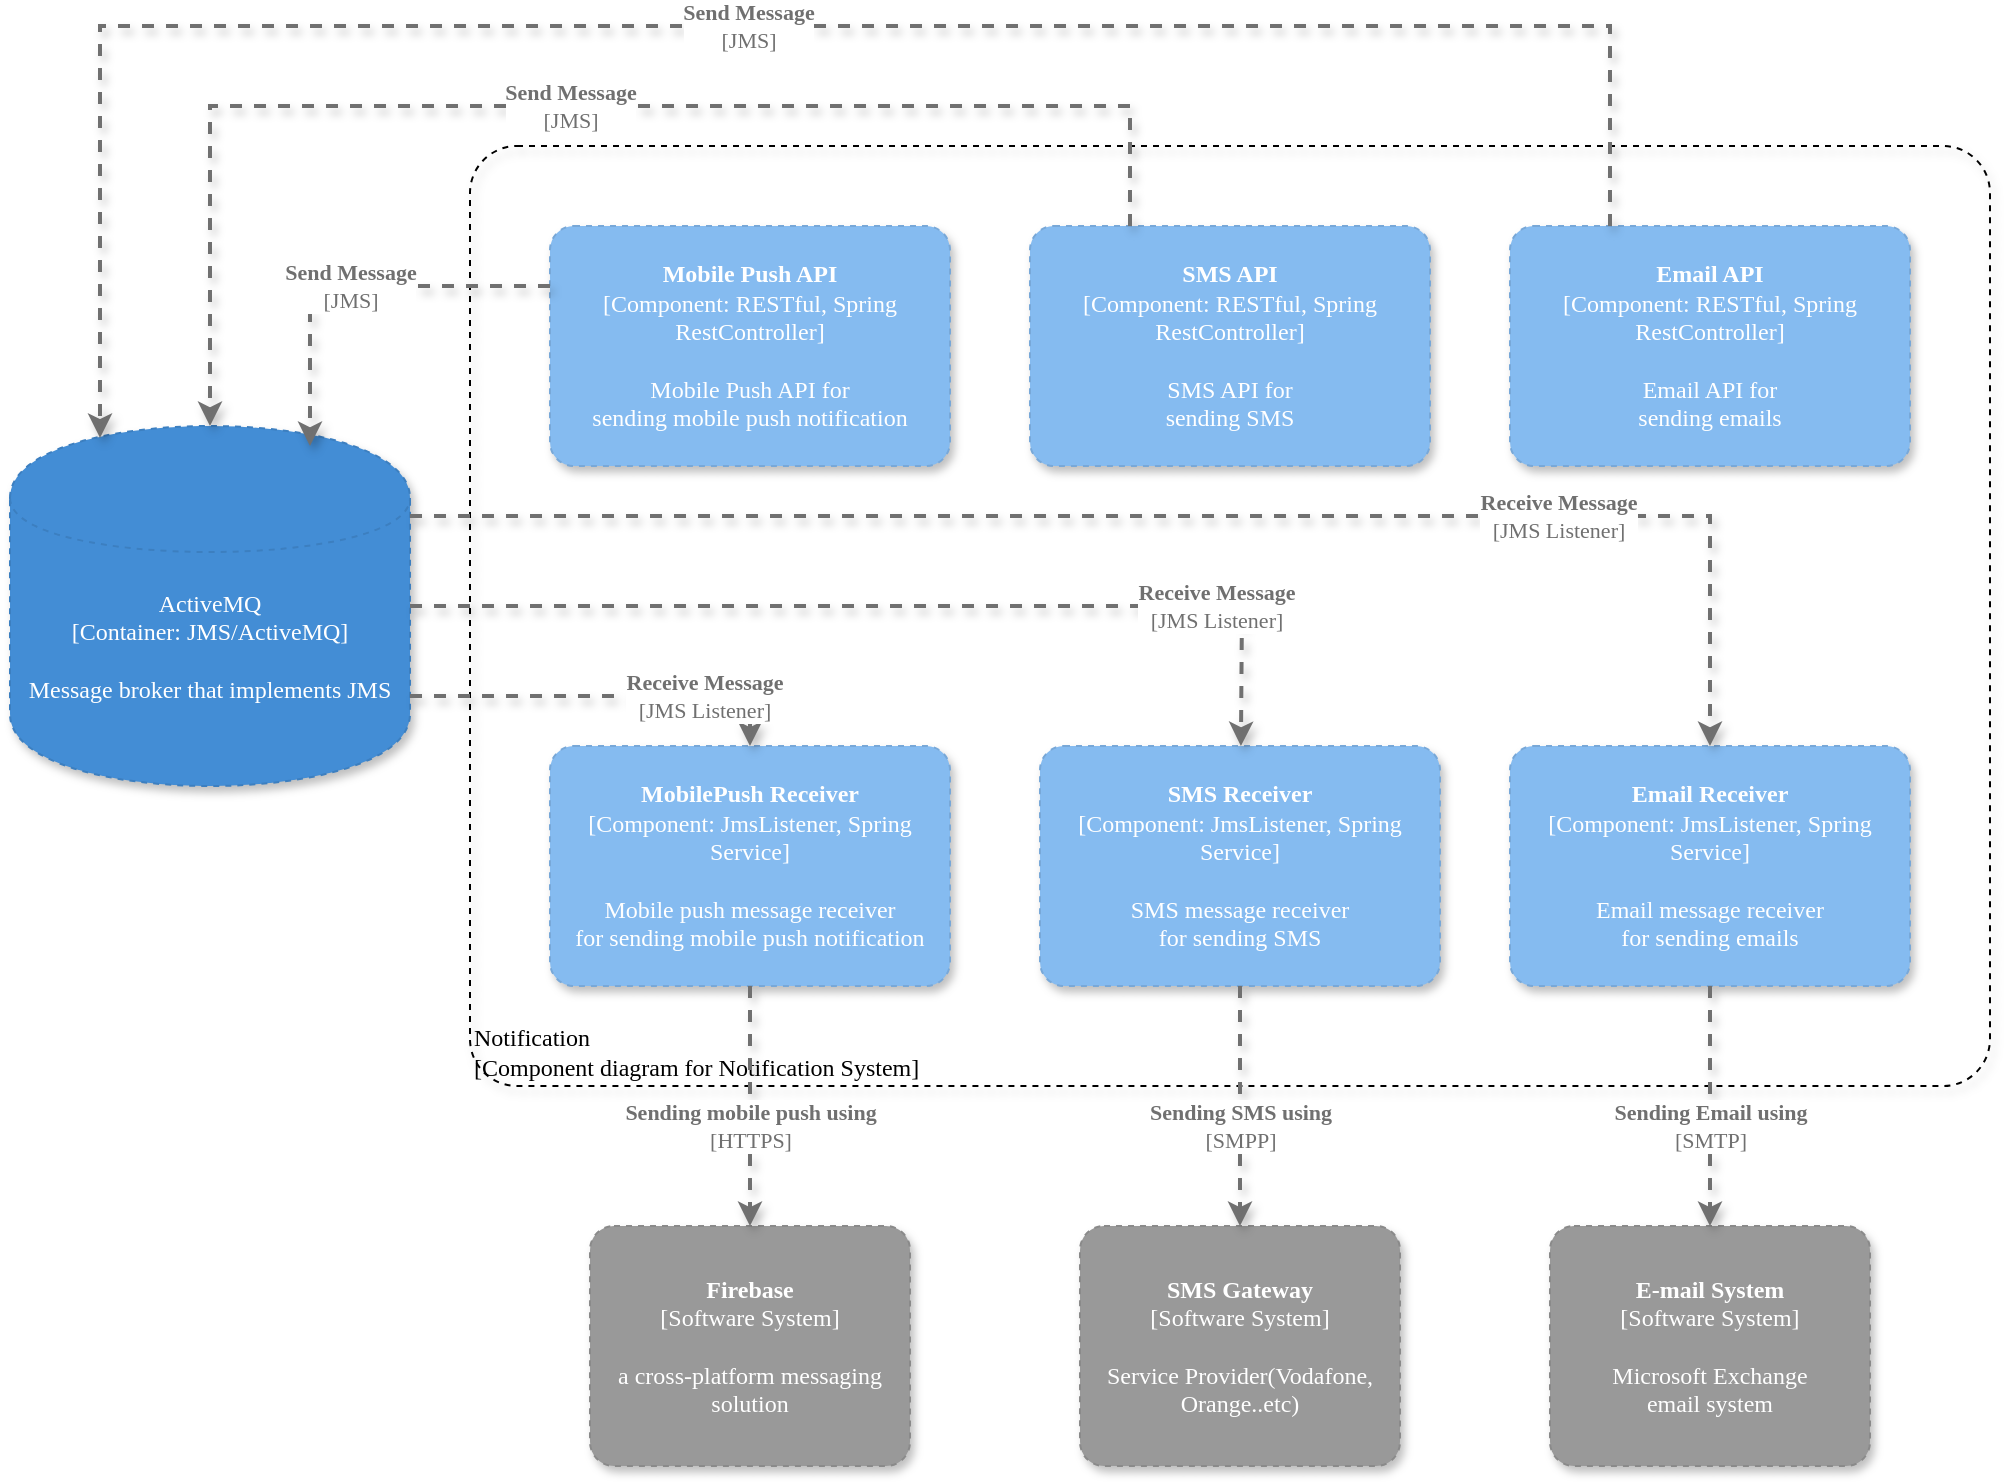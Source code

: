 <mxfile version="13.9.9" type="device"><diagram id="rDUxbPcptITjh2B_Xgew" name="Page-1"><mxGraphModel dx="1936" dy="776" grid="1" gridSize="10" guides="1" tooltips="1" connect="1" arrows="1" fold="1" page="1" pageScale="1" pageWidth="850" pageHeight="1100" math="0" shadow="0"><root><mxCell id="0"/><mxCell id="1" parent="0"/><object placeholders="1" c4Name="Notification" c4Type="ExecutionEnvironment" c4Application="Component diagram for Notification System" label="&lt;div style=&quot;text-align: left&quot;&gt;%c4Name%&lt;/div&gt;&lt;div style=&quot;text-align: left&quot;&gt;[%c4Application%]&lt;/div&gt;" id="Hd8D3P5e_MkJYeiCmXR7-1"><mxCell style="rounded=1;whiteSpace=wrap;html=1;labelBackgroundColor=none;fontColor=#000000;align=left;arcSize=5;strokeColor=#000000;verticalAlign=bottom;metaEdit=1;metaData={&quot;c4Type&quot;:{&quot;editable&quot;:false}};points=[[0.25,0,0],[0.5,0,0],[0.75,0,0],[1,0.25,0],[1,0.5,0],[1,0.75,0],[0.75,1,0],[0.5,1,0],[0.25,1,0],[0,0.75,0],[0,0.5,0],[0,0.25,0]];dashed=1;fillColor=none;shadow=1;fontFamily=Comic Sans MS;" vertex="1" parent="1"><mxGeometry x="40" y="140" width="760" height="470" as="geometry"/></mxCell></object><object placeholders="1" c4Name="Email API" c4Type="Component" c4Technology="RESTful, Spring RestController" c4Description="Email API for&#10;sending emails" label="&lt;b&gt;%c4Name%&lt;/b&gt;&lt;div&gt;[%c4Type%: %c4Technology%]&lt;/div&gt;&lt;br&gt;&lt;div&gt;%c4Description%&lt;/div&gt;" id="Hd8D3P5e_MkJYeiCmXR7-3"><mxCell style="rounded=1;whiteSpace=wrap;html=1;labelBackgroundColor=none;fontColor=#ffffff;align=center;arcSize=10;metaEdit=1;metaData={&quot;c4Type&quot;:{&quot;editable&quot;:false}};points=[[0.25,0,0],[0.5,0,0],[0.75,0,0],[1,0.25,0],[1,0.5,0],[1,0.75,0],[0.75,1,0],[0.5,1,0],[0.25,1,0],[0,0.75,0],[0,0.5,0],[0,0.25,0]];dashed=1;fillColor=#85BBF0;strokeColor=#78A8D8;shadow=1;fontFamily=Comic Sans MS;" vertex="1" parent="1"><mxGeometry x="560" y="180" width="200" height="120" as="geometry"/></mxCell></object><object placeholders="1" c4Name="SMS API" c4Type="Component" c4Technology="RESTful, Spring RestController" c4Description="SMS API for&#10;sending SMS" label="&lt;b&gt;%c4Name%&lt;/b&gt;&lt;div&gt;[%c4Type%: %c4Technology%]&lt;/div&gt;&lt;br&gt;&lt;div&gt;%c4Description%&lt;/div&gt;" id="Hd8D3P5e_MkJYeiCmXR7-4"><mxCell style="rounded=1;whiteSpace=wrap;html=1;labelBackgroundColor=none;fontColor=#ffffff;align=center;arcSize=10;metaEdit=1;metaData={&quot;c4Type&quot;:{&quot;editable&quot;:false}};points=[[0.25,0,0],[0.5,0,0],[0.75,0,0],[1,0.25,0],[1,0.5,0],[1,0.75,0],[0.75,1,0],[0.5,1,0],[0.25,1,0],[0,0.75,0],[0,0.5,0],[0,0.25,0]];dashed=1;fillColor=#85BBF0;strokeColor=#78A8D8;shadow=1;fontFamily=Comic Sans MS;" vertex="1" parent="1"><mxGeometry x="320" y="180" width="200" height="120" as="geometry"/></mxCell></object><object placeholders="1" c4Name="Mobile Push API" c4Type="Component" c4Technology="RESTful, Spring RestController" c4Description="Mobile Push API for&#10;sending mobile push notification" label="&lt;b&gt;%c4Name%&lt;/b&gt;&lt;div&gt;[%c4Type%: %c4Technology%]&lt;/div&gt;&lt;br&gt;&lt;div&gt;%c4Description%&lt;/div&gt;" id="Hd8D3P5e_MkJYeiCmXR7-5"><mxCell style="rounded=1;whiteSpace=wrap;html=1;labelBackgroundColor=none;fontColor=#ffffff;align=center;arcSize=10;metaEdit=1;metaData={&quot;c4Type&quot;:{&quot;editable&quot;:false}};points=[[0.25,0,0],[0.5,0,0],[0.75,0,0],[1,0.25,0],[1,0.5,0],[1,0.75,0],[0.75,1,0],[0.5,1,0],[0.25,1,0],[0,0.75,0],[0,0.5,0],[0,0.25,0]];dashed=1;fillColor=#85BBF0;strokeColor=#78A8D8;shadow=1;fontFamily=Comic Sans MS;" vertex="1" parent="1"><mxGeometry x="80" y="180" width="200" height="120" as="geometry"/></mxCell></object><object placeholders="1" c4Name="Email Receiver" c4Type="Component" c4Technology="JmsListener, Spring Service" c4Description="Email message receiver&#10;for sending emails" label="&lt;b&gt;%c4Name%&lt;/b&gt;&lt;div&gt;[%c4Type%: %c4Technology%]&lt;/div&gt;&lt;br&gt;&lt;div&gt;%c4Description%&lt;/div&gt;" id="Hd8D3P5e_MkJYeiCmXR7-6"><mxCell style="rounded=1;whiteSpace=wrap;html=1;labelBackgroundColor=none;fontColor=#ffffff;align=center;arcSize=10;metaEdit=1;metaData={&quot;c4Type&quot;:{&quot;editable&quot;:false}};points=[[0.25,0,0],[0.5,0,0],[0.75,0,0],[1,0.25,0],[1,0.5,0],[1,0.75,0],[0.75,1,0],[0.5,1,0],[0.25,1,0],[0,0.75,0],[0,0.5,0],[0,0.25,0]];dashed=1;fillColor=#85BBF0;strokeColor=#78A8D8;shadow=1;fontFamily=Comic Sans MS;" vertex="1" parent="1"><mxGeometry x="560" y="440" width="200" height="120" as="geometry"/></mxCell></object><object placeholders="1" c4Name="SMS Receiver" c4Type="Component" c4Technology="JmsListener, Spring Service" c4Description="SMS message receiver&#10;for sending SMS" label="&lt;b&gt;%c4Name%&lt;/b&gt;&lt;div&gt;[%c4Type%: %c4Technology%]&lt;/div&gt;&lt;br&gt;&lt;div&gt;%c4Description%&lt;/div&gt;" id="Hd8D3P5e_MkJYeiCmXR7-7"><mxCell style="rounded=1;whiteSpace=wrap;html=1;labelBackgroundColor=none;fontColor=#ffffff;align=center;arcSize=10;metaEdit=1;metaData={&quot;c4Type&quot;:{&quot;editable&quot;:false}};points=[[0.25,0,0],[0.5,0,0],[0.75,0,0],[1,0.25,0],[1,0.5,0],[1,0.75,0],[0.75,1,0],[0.5,1,0],[0.25,1,0],[0,0.75,0],[0,0.5,0],[0,0.25,0]];dashed=1;fillColor=#85BBF0;strokeColor=#78A8D8;shadow=1;fontFamily=Comic Sans MS;" vertex="1" parent="1"><mxGeometry x="325" y="440" width="200" height="120" as="geometry"/></mxCell></object><object placeholders="1" c4Name="MobilePush Receiver" c4Type="Component" c4Technology="JmsListener, Spring Service" c4Description="Mobile push message receiver&#10;for sending mobile push notification" label="&lt;b&gt;%c4Name%&lt;/b&gt;&lt;div&gt;[%c4Type%: %c4Technology%]&lt;/div&gt;&lt;br&gt;&lt;div&gt;%c4Description%&lt;/div&gt;" id="Hd8D3P5e_MkJYeiCmXR7-8"><mxCell style="rounded=1;whiteSpace=wrap;html=1;labelBackgroundColor=none;fontColor=#ffffff;align=center;arcSize=10;metaEdit=1;metaData={&quot;c4Type&quot;:{&quot;editable&quot;:false}};points=[[0.25,0,0],[0.5,0,0],[0.75,0,0],[1,0.25,0],[1,0.5,0],[1,0.75,0],[0.75,1,0],[0.5,1,0],[0.25,1,0],[0,0.75,0],[0,0.5,0],[0,0.25,0]];dashed=1;fillColor=#85BBF0;strokeColor=#78A8D8;shadow=1;fontFamily=Comic Sans MS;" vertex="1" parent="1"><mxGeometry x="80" y="440" width="200" height="120" as="geometry"/></mxCell></object><object placeholders="1" c4Type="ActiveMQ" c4Technology="JMS/ActiveMQ" c4Description="Message broker that implements JMS" label="%c4Type%&lt;div&gt;[Container:&amp;nbsp;%c4Technology%]&lt;/div&gt;&lt;br&gt;&lt;div&gt;%c4Description%&lt;/div&gt;" id="Hd8D3P5e_MkJYeiCmXR7-9"><mxCell style="shape=cylinder;whiteSpace=wrap;html=1;boundedLbl=1;rounded=0;labelBackgroundColor=none;fillColor=#438DD5;fontSize=12;fontColor=#ffffff;align=center;strokeColor=#3C7FC0;metaEdit=1;points=[[0.5,0,0],[1,0.25,0],[1,0.5,0],[1,0.75,0],[0.5,1,0],[0,0.75,0],[0,0.5,0],[0,0.25,0]];metaData={&quot;c4Type&quot;:{&quot;editable&quot;:false}};glass=0;dashed=1;fontFamily=Comic Sans MS;shadow=1;" vertex="1" parent="1"><mxGeometry x="-190" y="280" width="200" height="180" as="geometry"/></mxCell></object><object placeholders="1" c4Type="Relationship" c4Technology="JMS" c4Description="Send Message" label="&lt;div style=&quot;text-align: left&quot;&gt;&lt;div style=&quot;text-align: center&quot;&gt;&lt;b&gt;%c4Description%&lt;/b&gt;&lt;/div&gt;&lt;div style=&quot;text-align: center&quot;&gt;[%c4Technology%]&lt;/div&gt;&lt;/div&gt;" id="Hd8D3P5e_MkJYeiCmXR7-10"><mxCell style="edgeStyle=none;rounded=0;html=1;jettySize=auto;orthogonalLoop=1;strokeColor=#707070;strokeWidth=2;fontColor=#707070;jumpStyle=none;dashed=1;metaEdit=1;metaData={&quot;c4Type&quot;:{&quot;editable&quot;:false}};exitX=0;exitY=0.25;exitDx=0;exitDy=0;exitPerimeter=0;shadow=1;fontFamily=Comic Sans MS;" edge="1" parent="1" source="Hd8D3P5e_MkJYeiCmXR7-5"><mxGeometry width="160" relative="1" as="geometry"><mxPoint x="320" y="680" as="sourcePoint"/><mxPoint x="-40" y="290" as="targetPoint"/><Array as="points"><mxPoint y="210"/><mxPoint x="-40" y="210"/></Array></mxGeometry></mxCell></object><object placeholders="1" c4Type="Relationship" c4Technology="JMS" c4Description="Send Message" label="&lt;div style=&quot;text-align: left&quot;&gt;&lt;div style=&quot;text-align: center&quot;&gt;&lt;b&gt;%c4Description%&lt;/b&gt;&lt;/div&gt;&lt;div style=&quot;text-align: center&quot;&gt;[%c4Technology%]&lt;/div&gt;&lt;/div&gt;" id="Hd8D3P5e_MkJYeiCmXR7-11"><mxCell style="edgeStyle=none;rounded=0;html=1;entryX=0.5;entryY=0;jettySize=auto;orthogonalLoop=1;strokeColor=#707070;strokeWidth=2;fontColor=#707070;jumpStyle=none;dashed=1;metaEdit=1;metaData={&quot;c4Type&quot;:{&quot;editable&quot;:false}};exitX=0.25;exitY=0;exitDx=0;exitDy=0;exitPerimeter=0;entryDx=0;entryDy=0;entryPerimeter=0;shadow=1;fontFamily=Comic Sans MS;" edge="1" parent="1" source="Hd8D3P5e_MkJYeiCmXR7-4" target="Hd8D3P5e_MkJYeiCmXR7-9"><mxGeometry width="160" relative="1" as="geometry"><mxPoint x="380" y="740" as="sourcePoint"/><mxPoint x="540" y="740" as="targetPoint"/><Array as="points"><mxPoint x="370" y="120"/><mxPoint x="-90" y="120"/></Array></mxGeometry></mxCell></object><object placeholders="1" c4Type="Relationship" c4Technology="JMS" c4Description="Send Message" label="&lt;div style=&quot;text-align: left&quot;&gt;&lt;div style=&quot;text-align: center&quot;&gt;&lt;b&gt;%c4Description%&lt;/b&gt;&lt;/div&gt;&lt;div style=&quot;text-align: center&quot;&gt;[%c4Technology%]&lt;/div&gt;&lt;/div&gt;" id="Hd8D3P5e_MkJYeiCmXR7-12"><mxCell style="edgeStyle=none;rounded=0;html=1;entryX=0.225;entryY=0.033;jettySize=auto;orthogonalLoop=1;strokeColor=#707070;strokeWidth=2;fontColor=#707070;jumpStyle=none;dashed=1;metaEdit=1;metaData={&quot;c4Type&quot;:{&quot;editable&quot;:false}};exitX=0.25;exitY=0;exitDx=0;exitDy=0;exitPerimeter=0;entryDx=0;entryDy=0;entryPerimeter=0;shadow=1;fontFamily=Comic Sans MS;" edge="1" parent="1" source="Hd8D3P5e_MkJYeiCmXR7-3" target="Hd8D3P5e_MkJYeiCmXR7-9"><mxGeometry width="160" relative="1" as="geometry"><mxPoint x="330" y="710" as="sourcePoint"/><mxPoint x="490" y="710" as="targetPoint"/><Array as="points"><mxPoint x="610" y="80"/><mxPoint x="-145" y="80"/></Array></mxGeometry></mxCell></object><object placeholders="1" c4Type="Relationship" c4Technology="JMS Listener" c4Description="Receive Message" label="&lt;div style=&quot;text-align: left&quot;&gt;&lt;div style=&quot;text-align: center&quot;&gt;&lt;b&gt;%c4Description%&lt;/b&gt;&lt;/div&gt;&lt;div style=&quot;text-align: center&quot;&gt;[%c4Technology%]&lt;/div&gt;&lt;/div&gt;" id="Hd8D3P5e_MkJYeiCmXR7-13"><mxCell style="edgeStyle=none;rounded=0;html=1;jettySize=auto;orthogonalLoop=1;strokeColor=#707070;strokeWidth=2;fontColor=#707070;jumpStyle=none;dashed=1;metaEdit=1;metaData={&quot;c4Type&quot;:{&quot;editable&quot;:false}};exitX=1;exitY=0.75;exitDx=0;exitDy=0;exitPerimeter=0;shadow=1;fontFamily=Comic Sans MS;" edge="1" parent="1" source="Hd8D3P5e_MkJYeiCmXR7-9"><mxGeometry x="0.5" width="160" relative="1" as="geometry"><mxPoint x="500" y="770" as="sourcePoint"/><mxPoint x="180" y="440" as="targetPoint"/><Array as="points"><mxPoint x="180" y="415"/></Array><mxPoint as="offset"/></mxGeometry></mxCell></object><object placeholders="1" c4Type="Relationship" c4Technology="JMS Listener" c4Description="Receive Message" label="&lt;div style=&quot;text-align: left&quot;&gt;&lt;div style=&quot;text-align: center&quot;&gt;&lt;b&gt;%c4Description%&lt;/b&gt;&lt;/div&gt;&lt;div style=&quot;text-align: center&quot;&gt;[%c4Technology%]&lt;/div&gt;&lt;/div&gt;" id="Hd8D3P5e_MkJYeiCmXR7-14"><mxCell style="edgeStyle=none;rounded=0;html=1;jettySize=auto;orthogonalLoop=1;strokeColor=#707070;strokeWidth=2;fontColor=#707070;jumpStyle=none;dashed=1;metaEdit=1;metaData={&quot;c4Type&quot;:{&quot;editable&quot;:false}};exitX=1;exitY=0.5;exitDx=0;exitDy=0;exitPerimeter=0;shadow=1;fontFamily=Comic Sans MS;" edge="1" parent="1" source="Hd8D3P5e_MkJYeiCmXR7-9" target="Hd8D3P5e_MkJYeiCmXR7-7"><mxGeometry x="0.659" width="160" relative="1" as="geometry"><mxPoint x="190" y="690" as="sourcePoint"/><mxPoint x="190" y="570" as="targetPoint"/><mxPoint as="offset"/><Array as="points"><mxPoint x="426" y="370"/></Array></mxGeometry></mxCell></object><object placeholders="1" c4Type="Relationship" c4Technology="JMS Listener" c4Description="Receive Message" label="&lt;div style=&quot;text-align: left&quot;&gt;&lt;div style=&quot;text-align: center&quot;&gt;&lt;b&gt;%c4Description%&lt;/b&gt;&lt;/div&gt;&lt;div style=&quot;text-align: center&quot;&gt;[%c4Technology%]&lt;/div&gt;&lt;/div&gt;" id="Hd8D3P5e_MkJYeiCmXR7-15"><mxCell style="edgeStyle=none;rounded=0;html=1;entryX=0.5;entryY=0;jettySize=auto;orthogonalLoop=1;strokeColor=#707070;strokeWidth=2;fontColor=#707070;jumpStyle=none;dashed=1;metaEdit=1;metaData={&quot;c4Type&quot;:{&quot;editable&quot;:false}};exitX=1;exitY=0.25;exitDx=0;exitDy=0;exitPerimeter=0;entryDx=0;entryDy=0;entryPerimeter=0;shadow=1;fontFamily=Comic Sans MS;" edge="1" parent="1" source="Hd8D3P5e_MkJYeiCmXR7-9" target="Hd8D3P5e_MkJYeiCmXR7-6"><mxGeometry x="0.5" width="160" relative="1" as="geometry"><mxPoint x="290" y="735" as="sourcePoint"/><mxPoint x="435" y="570" as="targetPoint"/><mxPoint as="offset"/><Array as="points"><mxPoint x="100" y="325"/><mxPoint x="660" y="325"/></Array></mxGeometry></mxCell></object><mxCell id="Hd8D3P5e_MkJYeiCmXR7-16" style="edgeStyle=orthogonalEdgeStyle;rounded=0;orthogonalLoop=1;jettySize=auto;html=1;exitX=0.5;exitY=1;exitDx=0;exitDy=0;exitPerimeter=0;shadow=1;fontFamily=Comic Sans MS;" edge="1" parent="1" source="Hd8D3P5e_MkJYeiCmXR7-7" target="Hd8D3P5e_MkJYeiCmXR7-7"><mxGeometry relative="1" as="geometry"/></mxCell><object placeholders="1" c4Name="E-mail System" c4Type="Software System" c4Description="Microsoft Exchange&#10;email system" label="&lt;b&gt;%c4Name%&lt;/b&gt;&lt;div&gt;[%c4Type%]&lt;/div&gt;&lt;br&gt;&lt;div&gt;%c4Description%&lt;/div&gt;" id="Hd8D3P5e_MkJYeiCmXR7-18"><mxCell style="rounded=1;whiteSpace=wrap;html=1;labelBackgroundColor=none;fillColor=#999999;fontColor=#ffffff;align=center;arcSize=10;strokeColor=#8A8A8A;metaEdit=1;metaData={&quot;c4Type&quot;:{&quot;editable&quot;:false}};points=[[0.25,0,0],[0.5,0,0],[0.75,0,0],[1,0.25,0],[1,0.5,0],[1,0.75,0],[0.75,1,0],[0.5,1,0],[0.25,1,0],[0,0.75,0],[0,0.5,0],[0,0.25,0]];glass=0;dashed=1;shadow=1;fontFamily=Comic Sans MS;" vertex="1" parent="1"><mxGeometry x="580" y="680" width="160" height="120" as="geometry"/></mxCell></object><object placeholders="1" c4Name="SMS Gateway" c4Type="Software System" c4Description="Service Provider(Vodafone, Orange..etc)" label="&lt;b&gt;%c4Name%&lt;/b&gt;&lt;div&gt;[%c4Type%]&lt;/div&gt;&lt;br&gt;&lt;div&gt;%c4Description%&lt;/div&gt;" id="Hd8D3P5e_MkJYeiCmXR7-19"><mxCell style="rounded=1;whiteSpace=wrap;html=1;labelBackgroundColor=none;fillColor=#999999;fontColor=#ffffff;align=center;arcSize=10;strokeColor=#8A8A8A;metaEdit=1;metaData={&quot;c4Type&quot;:{&quot;editable&quot;:false}};points=[[0.25,0,0],[0.5,0,0],[0.75,0,0],[1,0.25,0],[1,0.5,0],[1,0.75,0],[0.75,1,0],[0.5,1,0],[0.25,1,0],[0,0.75,0],[0,0.5,0],[0,0.25,0]];glass=0;dashed=1;shadow=1;fontFamily=Comic Sans MS;" vertex="1" parent="1"><mxGeometry x="345" y="680" width="160" height="120" as="geometry"/></mxCell></object><object placeholders="1" c4Name="Firebase" c4Type="Software System" c4Description="a cross-platform messaging solution" label="&lt;b&gt;%c4Name%&lt;/b&gt;&lt;div&gt;[%c4Type%]&lt;/div&gt;&lt;br&gt;&lt;div&gt;%c4Description%&lt;/div&gt;" id="Hd8D3P5e_MkJYeiCmXR7-20"><mxCell style="rounded=1;whiteSpace=wrap;html=1;labelBackgroundColor=none;fillColor=#999999;fontColor=#ffffff;align=center;arcSize=10;strokeColor=#8A8A8A;metaEdit=1;metaData={&quot;c4Type&quot;:{&quot;editable&quot;:false}};points=[[0.25,0,0],[0.5,0,0],[0.75,0,0],[1,0.25,0],[1,0.5,0],[1,0.75,0],[0.75,1,0],[0.5,1,0],[0.25,1,0],[0,0.75,0],[0,0.5,0],[0,0.25,0]];glass=0;dashed=1;shadow=1;fontFamily=Comic Sans MS;" vertex="1" parent="1"><mxGeometry x="100" y="680" width="160" height="120" as="geometry"/></mxCell></object><object placeholders="1" c4Type="Relationship" c4Technology="SMTP" c4Description="Sending Email using" label="&lt;div style=&quot;text-align: left&quot;&gt;&lt;div style=&quot;text-align: center&quot;&gt;&lt;b&gt;%c4Description%&lt;/b&gt;&lt;/div&gt;&lt;div style=&quot;text-align: center&quot;&gt;[%c4Technology%]&lt;/div&gt;&lt;/div&gt;" id="Hd8D3P5e_MkJYeiCmXR7-21"><mxCell style="edgeStyle=none;rounded=0;html=1;jettySize=auto;orthogonalLoop=1;strokeColor=#707070;strokeWidth=2;fontColor=#707070;jumpStyle=none;dashed=1;metaEdit=1;metaData={&quot;c4Type&quot;:{&quot;editable&quot;:false}};exitX=0.5;exitY=1;exitDx=0;exitDy=0;exitPerimeter=0;shadow=1;fontFamily=Comic Sans MS;" edge="1" parent="1" target="Hd8D3P5e_MkJYeiCmXR7-18" source="Hd8D3P5e_MkJYeiCmXR7-6"><mxGeometry x="0.167" width="160" relative="1" as="geometry"><mxPoint x="303.92" y="840.04" as="sourcePoint"/><mxPoint x="325" y="1190" as="targetPoint"/><mxPoint as="offset"/></mxGeometry></mxCell></object><object placeholders="1" c4Type="Relationship" c4Technology="SMPP" c4Description="Sending SMS using" label="&lt;div style=&quot;text-align: left&quot;&gt;&lt;div style=&quot;text-align: center&quot;&gt;&lt;b&gt;%c4Description%&lt;/b&gt;&lt;/div&gt;&lt;div style=&quot;text-align: center&quot;&gt;[%c4Technology%]&lt;/div&gt;&lt;/div&gt;" id="Hd8D3P5e_MkJYeiCmXR7-22"><mxCell style="edgeStyle=none;rounded=0;html=1;entryX=0.5;entryY=0;jettySize=auto;orthogonalLoop=1;strokeColor=#707070;strokeWidth=2;fontColor=#707070;jumpStyle=none;dashed=1;metaEdit=1;metaData={&quot;c4Type&quot;:{&quot;editable&quot;:false}};exitX=0.5;exitY=1;exitDx=0;exitDy=0;exitPerimeter=0;entryDx=0;entryDy=0;entryPerimeter=0;shadow=1;fontFamily=Comic Sans MS;" edge="1" parent="1" target="Hd8D3P5e_MkJYeiCmXR7-19" source="Hd8D3P5e_MkJYeiCmXR7-7"><mxGeometry x="0.167" width="160" relative="1" as="geometry"><mxPoint x="300" y="865" as="sourcePoint"/><mxPoint x="365" y="1190" as="targetPoint"/><mxPoint as="offset"/></mxGeometry></mxCell></object><object placeholders="1" c4Type="Relationship" c4Technology="HTTPS" c4Description="Sending mobile push using" label="&lt;div style=&quot;text-align: left&quot;&gt;&lt;div style=&quot;text-align: center&quot;&gt;&lt;b&gt;%c4Description%&lt;/b&gt;&lt;/div&gt;&lt;div style=&quot;text-align: center&quot;&gt;[%c4Technology%]&lt;/div&gt;&lt;/div&gt;" id="Hd8D3P5e_MkJYeiCmXR7-23"><mxCell style="edgeStyle=none;rounded=0;html=1;entryX=0.5;entryY=0;jettySize=auto;orthogonalLoop=1;strokeColor=#707070;strokeWidth=2;fontColor=#707070;jumpStyle=none;dashed=1;metaEdit=1;metaData={&quot;c4Type&quot;:{&quot;editable&quot;:false}};exitX=0.5;exitY=1;exitDx=0;exitDy=0;exitPerimeter=0;entryDx=0;entryDy=0;entryPerimeter=0;shadow=1;fontFamily=Comic Sans MS;" edge="1" parent="1" target="Hd8D3P5e_MkJYeiCmXR7-20" source="Hd8D3P5e_MkJYeiCmXR7-8"><mxGeometry x="0.167" width="160" relative="1" as="geometry"><mxPoint x="300" y="897.5" as="sourcePoint"/><mxPoint x="305" y="1150" as="targetPoint"/><mxPoint as="offset"/></mxGeometry></mxCell></object></root></mxGraphModel></diagram></mxfile>